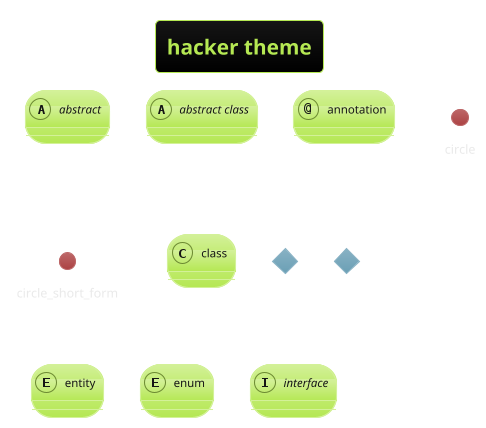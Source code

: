 ' Do not edit
' Theme Gallery
' autogenerated by script
'
@startuml
!theme hacker
title hacker theme
abstract        abstract
abstract class  "abstract class"
annotation      annotation
circle          circle
()              circle_short_form
class           class
diamond         diamond
<>              diamond_short_form
entity          entity
enum            enum
interface       interface
@enduml
